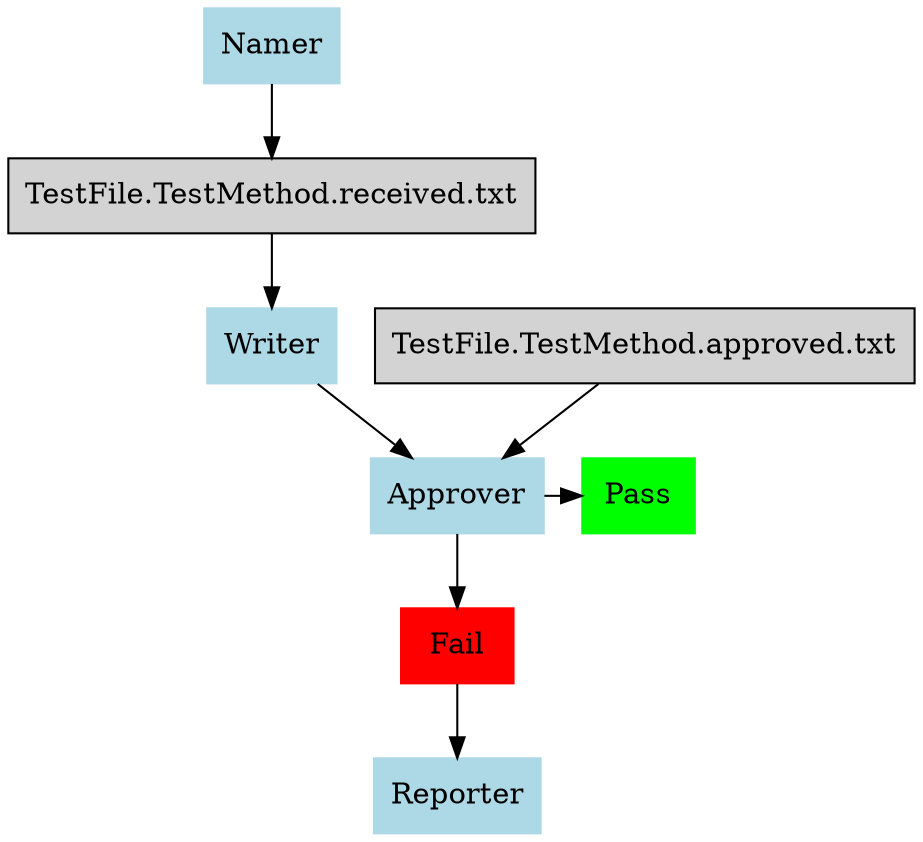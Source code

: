 digraph G { node [style=filled, shape=rec]

# Nodes
"Namer" -> "TestFile.TestMethod.received.txt" -> "Writer" -> "Approver" -> {"Pass", "Fail"}
"TestFile.TestMethod.approved.txt" -> "Approver"
"Fail" -> "Reporter"

# Formatting
"Pass" [color=green]
"Fail" [color=red]

{ rank=same; "Approver", "Pass"}

"Writer", "Approver", "Reporter", "Namer" [color=lightblue]


}